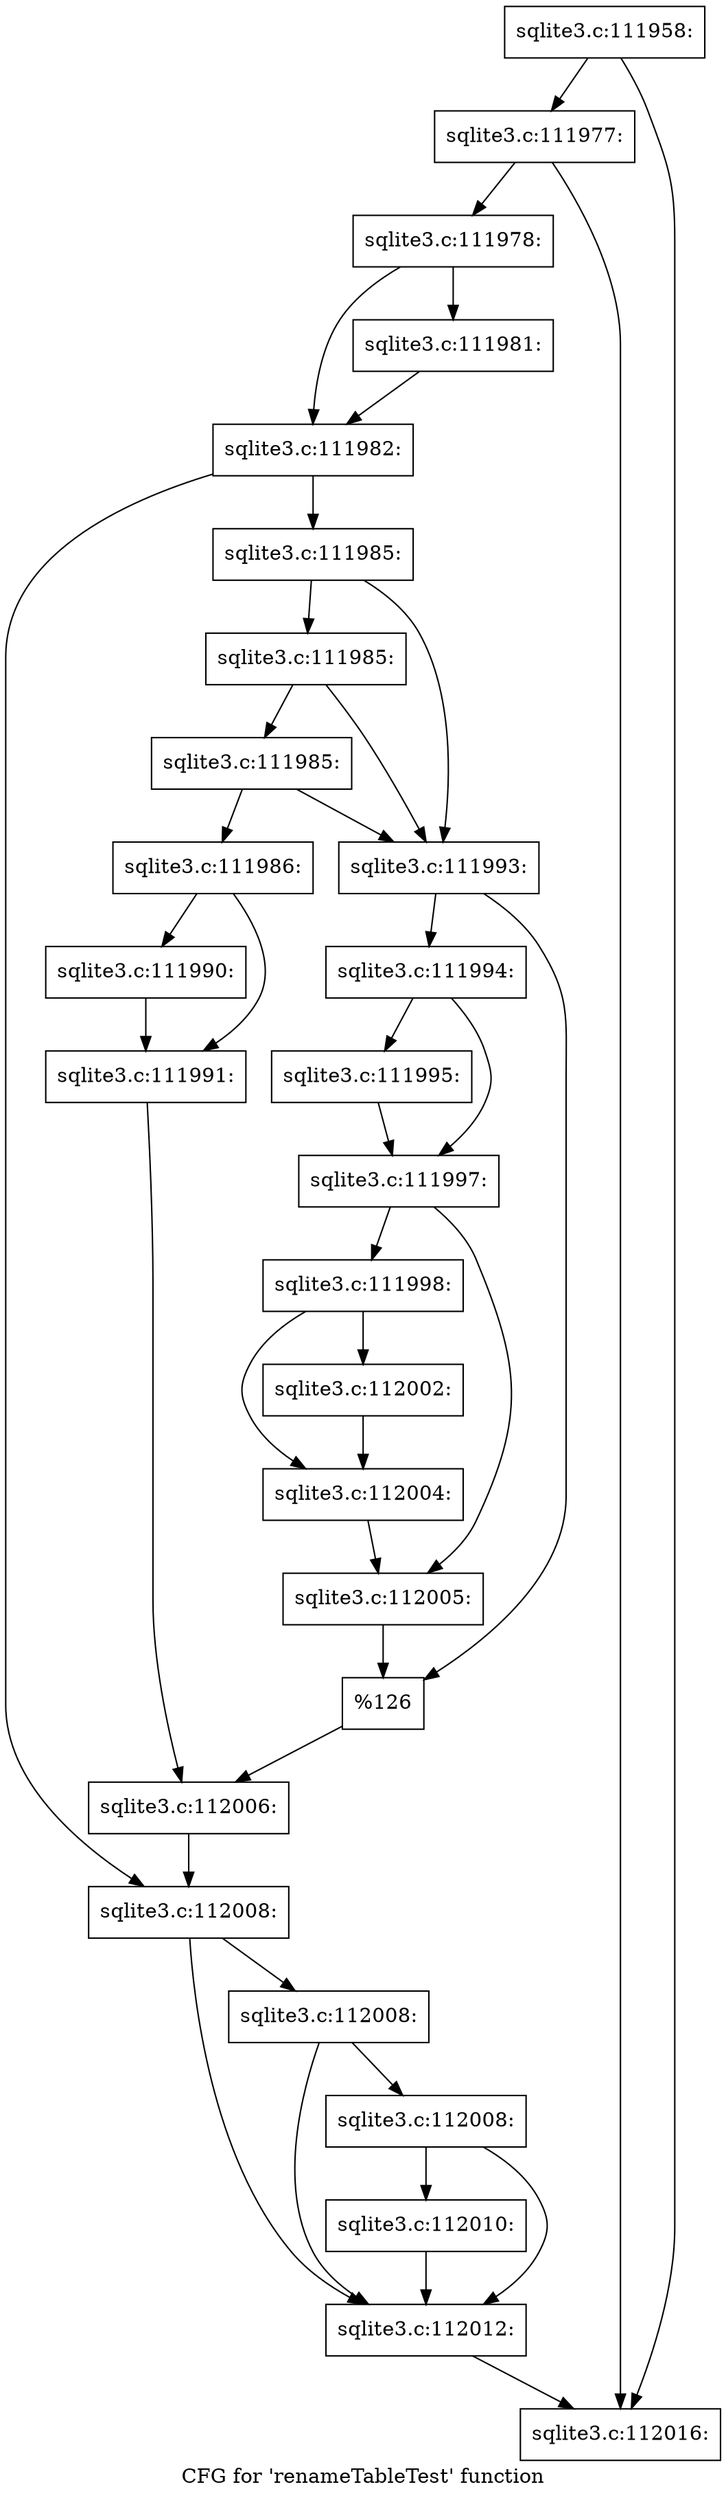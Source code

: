digraph "CFG for 'renameTableTest' function" {
	label="CFG for 'renameTableTest' function";

	Node0x55c0fa6a75f0 [shape=record,label="{sqlite3.c:111958:}"];
	Node0x55c0fa6a75f0 -> Node0x55c0fa6afd50;
	Node0x55c0fa6a75f0 -> Node0x55c0fa6afd00;
	Node0x55c0fa6afd50 [shape=record,label="{sqlite3.c:111977:}"];
	Node0x55c0fa6afd50 -> Node0x55c0fa6afcb0;
	Node0x55c0fa6afd50 -> Node0x55c0fa6afd00;
	Node0x55c0fa6afcb0 [shape=record,label="{sqlite3.c:111978:}"];
	Node0x55c0fa6afcb0 -> Node0x55c0fa6b0e70;
	Node0x55c0fa6afcb0 -> Node0x55c0fa6b0ec0;
	Node0x55c0fa6b0e70 [shape=record,label="{sqlite3.c:111981:}"];
	Node0x55c0fa6b0e70 -> Node0x55c0fa6b0ec0;
	Node0x55c0fa6b0ec0 [shape=record,label="{sqlite3.c:111982:}"];
	Node0x55c0fa6b0ec0 -> Node0x55c0fa6b19a0;
	Node0x55c0fa6b0ec0 -> Node0x55c0fa6b2130;
	Node0x55c0fa6b19a0 [shape=record,label="{sqlite3.c:111985:}"];
	Node0x55c0fa6b19a0 -> Node0x55c0fa6b26b0;
	Node0x55c0fa6b19a0 -> Node0x55c0fa6b25e0;
	Node0x55c0fa6b26b0 [shape=record,label="{sqlite3.c:111985:}"];
	Node0x55c0fa6b26b0 -> Node0x55c0fa6b2630;
	Node0x55c0fa6b26b0 -> Node0x55c0fa6b25e0;
	Node0x55c0fa6b2630 [shape=record,label="{sqlite3.c:111985:}"];
	Node0x55c0fa6b2630 -> Node0x55c0fa6b2540;
	Node0x55c0fa6b2630 -> Node0x55c0fa6b25e0;
	Node0x55c0fa6b2540 [shape=record,label="{sqlite3.c:111986:}"];
	Node0x55c0fa6b2540 -> Node0x55c0fa6b3ed0;
	Node0x55c0fa6b2540 -> Node0x55c0fa6b3f20;
	Node0x55c0fa6b3ed0 [shape=record,label="{sqlite3.c:111990:}"];
	Node0x55c0fa6b3ed0 -> Node0x55c0fa6b3f20;
	Node0x55c0fa6b3f20 [shape=record,label="{sqlite3.c:111991:}"];
	Node0x55c0fa6b3f20 -> Node0x55c0fa6b2590;
	Node0x55c0fa6b25e0 [shape=record,label="{sqlite3.c:111993:}"];
	Node0x55c0fa6b25e0 -> Node0x55c0fa6b46d0;
	Node0x55c0fa6b25e0 -> Node0x55c0fa6b4720;
	Node0x55c0fa6b46d0 [shape=record,label="{sqlite3.c:111994:}"];
	Node0x55c0fa6b46d0 -> Node0x55c0fa6b4b50;
	Node0x55c0fa6b46d0 -> Node0x55c0fa6b4ba0;
	Node0x55c0fa6b4b50 [shape=record,label="{sqlite3.c:111995:}"];
	Node0x55c0fa6b4b50 -> Node0x55c0fa6b4ba0;
	Node0x55c0fa6b4ba0 [shape=record,label="{sqlite3.c:111997:}"];
	Node0x55c0fa6b4ba0 -> Node0x55c0fa6b5260;
	Node0x55c0fa6b4ba0 -> Node0x55c0fa6b52b0;
	Node0x55c0fa6b5260 [shape=record,label="{sqlite3.c:111998:}"];
	Node0x55c0fa6b5260 -> Node0x55c0fa6b6400;
	Node0x55c0fa6b5260 -> Node0x55c0fa6b6450;
	Node0x55c0fa6b6400 [shape=record,label="{sqlite3.c:112002:}"];
	Node0x55c0fa6b6400 -> Node0x55c0fa6b6450;
	Node0x55c0fa6b6450 [shape=record,label="{sqlite3.c:112004:}"];
	Node0x55c0fa6b6450 -> Node0x55c0fa6b52b0;
	Node0x55c0fa6b52b0 [shape=record,label="{sqlite3.c:112005:}"];
	Node0x55c0fa6b52b0 -> Node0x55c0fa6b4720;
	Node0x55c0fa6b4720 [shape=record,label="{%126}"];
	Node0x55c0fa6b4720 -> Node0x55c0fa6b2590;
	Node0x55c0fa6b2590 [shape=record,label="{sqlite3.c:112006:}"];
	Node0x55c0fa6b2590 -> Node0x55c0fa6b2130;
	Node0x55c0fa6b2130 [shape=record,label="{sqlite3.c:112008:}"];
	Node0x55c0fa6b2130 -> Node0x55c0fa6b6fe0;
	Node0x55c0fa6b2130 -> Node0x55c0fa6b6f10;
	Node0x55c0fa6b6fe0 [shape=record,label="{sqlite3.c:112008:}"];
	Node0x55c0fa6b6fe0 -> Node0x55c0fa6b6f60;
	Node0x55c0fa6b6fe0 -> Node0x55c0fa6b6f10;
	Node0x55c0fa6b6f60 [shape=record,label="{sqlite3.c:112008:}"];
	Node0x55c0fa6b6f60 -> Node0x55c0fa6b6f10;
	Node0x55c0fa6b6f60 -> Node0x55c0fa6b6ec0;
	Node0x55c0fa6b6ec0 [shape=record,label="{sqlite3.c:112010:}"];
	Node0x55c0fa6b6ec0 -> Node0x55c0fa6b6f10;
	Node0x55c0fa6b6f10 [shape=record,label="{sqlite3.c:112012:}"];
	Node0x55c0fa6b6f10 -> Node0x55c0fa6afd00;
	Node0x55c0fa6afd00 [shape=record,label="{sqlite3.c:112016:}"];
}
